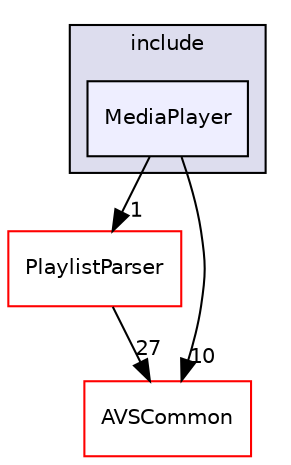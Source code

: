 digraph "/workplace/avs-device-sdk/MediaPlayer/GStreamerMediaPlayer/include/MediaPlayer" {
  compound=true
  node [ fontsize="10", fontname="Helvetica"];
  edge [ labelfontsize="10", labelfontname="Helvetica"];
  subgraph clusterdir_d1a5c25c65a86ab490915a47e76c835a {
    graph [ bgcolor="#ddddee", pencolor="black", label="include" fontname="Helvetica", fontsize="10", URL="dir_d1a5c25c65a86ab490915a47e76c835a.html"]
  dir_9b83a3a02537ea061e11167c986dd2c8 [shape=box, label="MediaPlayer", style="filled", fillcolor="#eeeeff", pencolor="black", URL="dir_9b83a3a02537ea061e11167c986dd2c8.html"];
  }
  dir_655fbec917b1f23289d3ed8ec9803bf1 [shape=box label="PlaylistParser" fillcolor="white" style="filled" color="red" URL="dir_655fbec917b1f23289d3ed8ec9803bf1.html"];
  dir_13e65effb2bde530b17b3d5eefcd0266 [shape=box label="AVSCommon" fillcolor="white" style="filled" color="red" URL="dir_13e65effb2bde530b17b3d5eefcd0266.html"];
  dir_9b83a3a02537ea061e11167c986dd2c8->dir_655fbec917b1f23289d3ed8ec9803bf1 [headlabel="1", labeldistance=1.5 headhref="dir_000236_000239.html"];
  dir_9b83a3a02537ea061e11167c986dd2c8->dir_13e65effb2bde530b17b3d5eefcd0266 [headlabel="10", labeldistance=1.5 headhref="dir_000236_000009.html"];
  dir_655fbec917b1f23289d3ed8ec9803bf1->dir_13e65effb2bde530b17b3d5eefcd0266 [headlabel="27", labeldistance=1.5 headhref="dir_000239_000009.html"];
}
